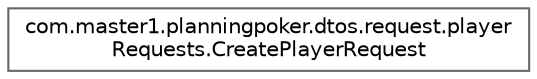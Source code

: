 digraph "Graphical Class Hierarchy"
{
 // LATEX_PDF_SIZE
  bgcolor="transparent";
  edge [fontname=Helvetica,fontsize=10,labelfontname=Helvetica,labelfontsize=10];
  node [fontname=Helvetica,fontsize=10,shape=box,height=0.2,width=0.4];
  rankdir="LR";
  Node0 [id="Node000000",label="com.master1.planningpoker.dtos.request.player\lRequests.CreatePlayerRequest",height=0.2,width=0.4,color="grey40", fillcolor="white", style="filled",URL="$classcom_1_1master1_1_1planningpoker_1_1dtos_1_1request_1_1player_requests_1_1_create_player_request.html",tooltip="Représente une requête pour créer ou modifier un joueur dans le système de Planning Poker."];
}
